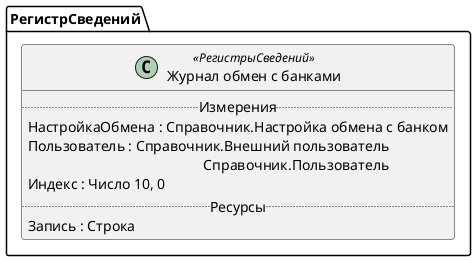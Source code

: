 ﻿@startuml ЖурналОбменСБанками
'!include templates.wsd
'..\include templates.wsd
class РегистрСведений.ЖурналОбменСБанками as "Журнал обмен с банками" <<РегистрыСведений>>
{
..Измерения..
НастройкаОбмена : Справочник.Настройка обмена с банком
Пользователь : Справочник.Внешний пользователь\rСправочник.Пользователь
Индекс : Число 10, 0
..Ресурсы..
Запись : Строка
}
@enduml
